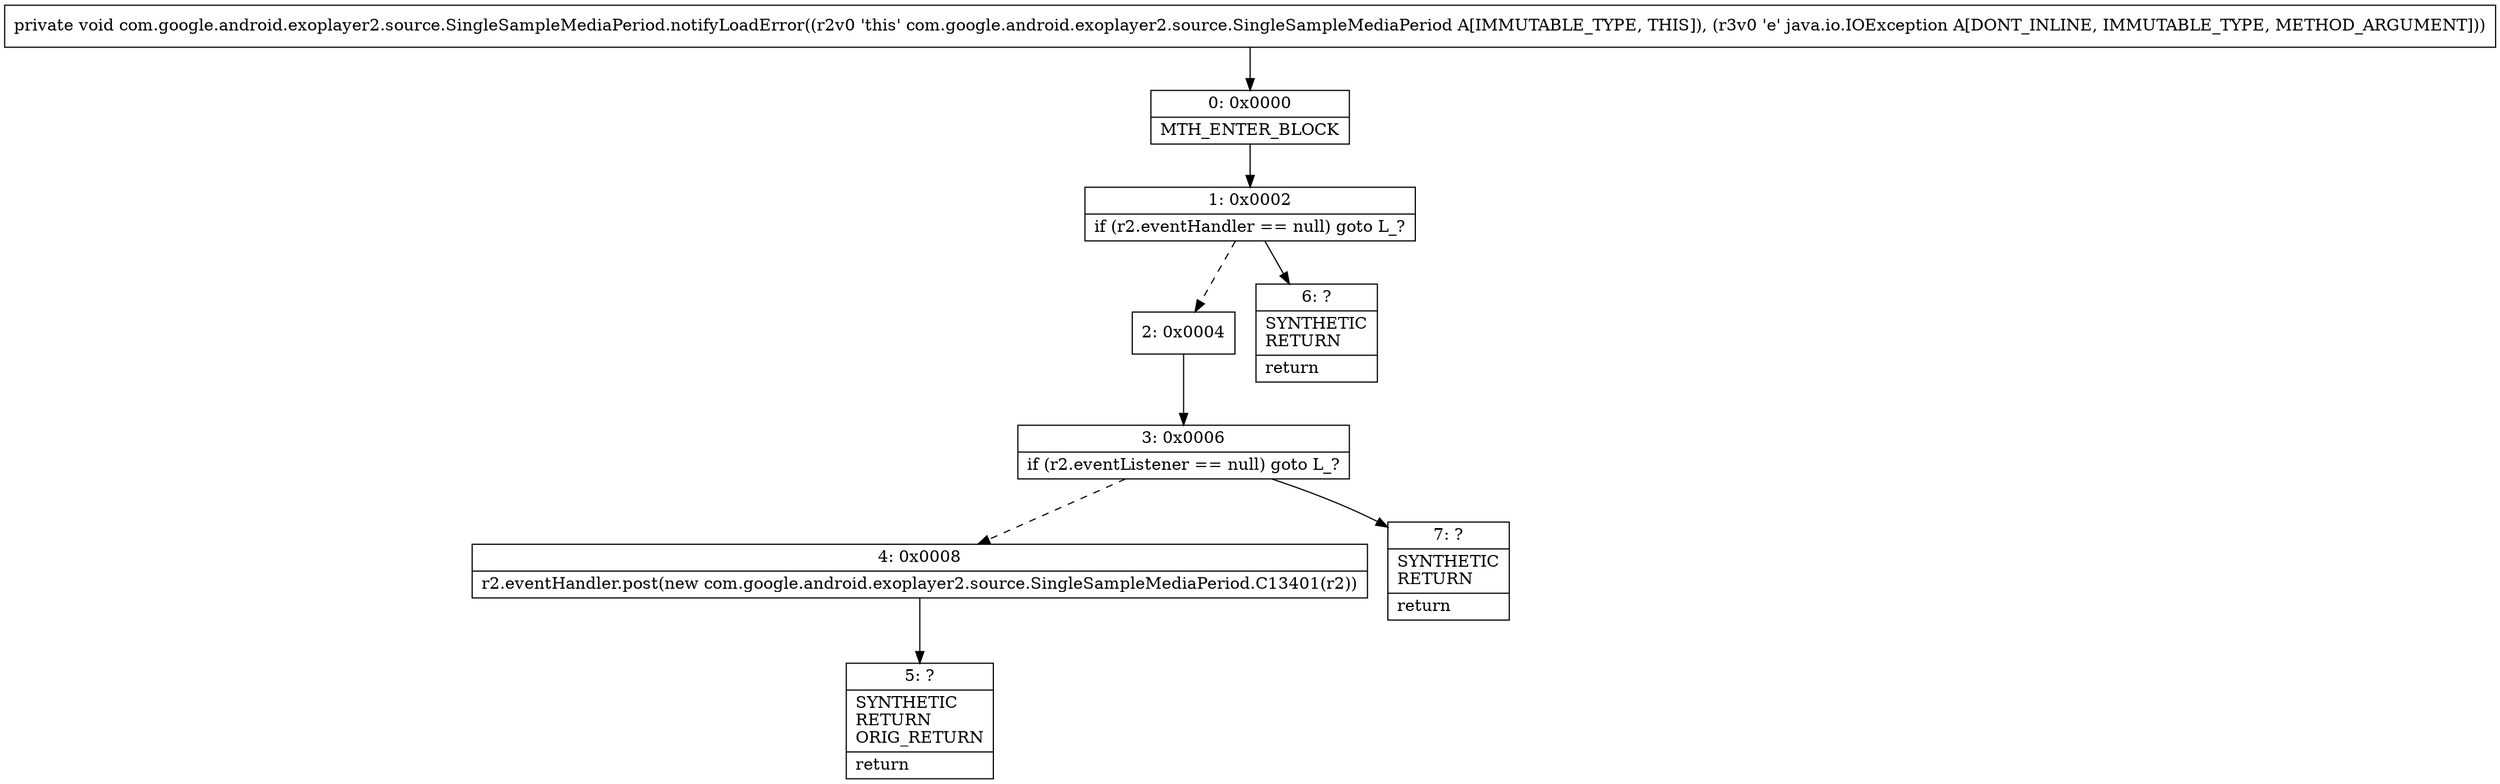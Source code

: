 digraph "CFG forcom.google.android.exoplayer2.source.SingleSampleMediaPeriod.notifyLoadError(Ljava\/io\/IOException;)V" {
Node_0 [shape=record,label="{0\:\ 0x0000|MTH_ENTER_BLOCK\l}"];
Node_1 [shape=record,label="{1\:\ 0x0002|if (r2.eventHandler == null) goto L_?\l}"];
Node_2 [shape=record,label="{2\:\ 0x0004}"];
Node_3 [shape=record,label="{3\:\ 0x0006|if (r2.eventListener == null) goto L_?\l}"];
Node_4 [shape=record,label="{4\:\ 0x0008|r2.eventHandler.post(new com.google.android.exoplayer2.source.SingleSampleMediaPeriod.C13401(r2))\l}"];
Node_5 [shape=record,label="{5\:\ ?|SYNTHETIC\lRETURN\lORIG_RETURN\l|return\l}"];
Node_6 [shape=record,label="{6\:\ ?|SYNTHETIC\lRETURN\l|return\l}"];
Node_7 [shape=record,label="{7\:\ ?|SYNTHETIC\lRETURN\l|return\l}"];
MethodNode[shape=record,label="{private void com.google.android.exoplayer2.source.SingleSampleMediaPeriod.notifyLoadError((r2v0 'this' com.google.android.exoplayer2.source.SingleSampleMediaPeriod A[IMMUTABLE_TYPE, THIS]), (r3v0 'e' java.io.IOException A[DONT_INLINE, IMMUTABLE_TYPE, METHOD_ARGUMENT])) }"];
MethodNode -> Node_0;
Node_0 -> Node_1;
Node_1 -> Node_2[style=dashed];
Node_1 -> Node_6;
Node_2 -> Node_3;
Node_3 -> Node_4[style=dashed];
Node_3 -> Node_7;
Node_4 -> Node_5;
}

